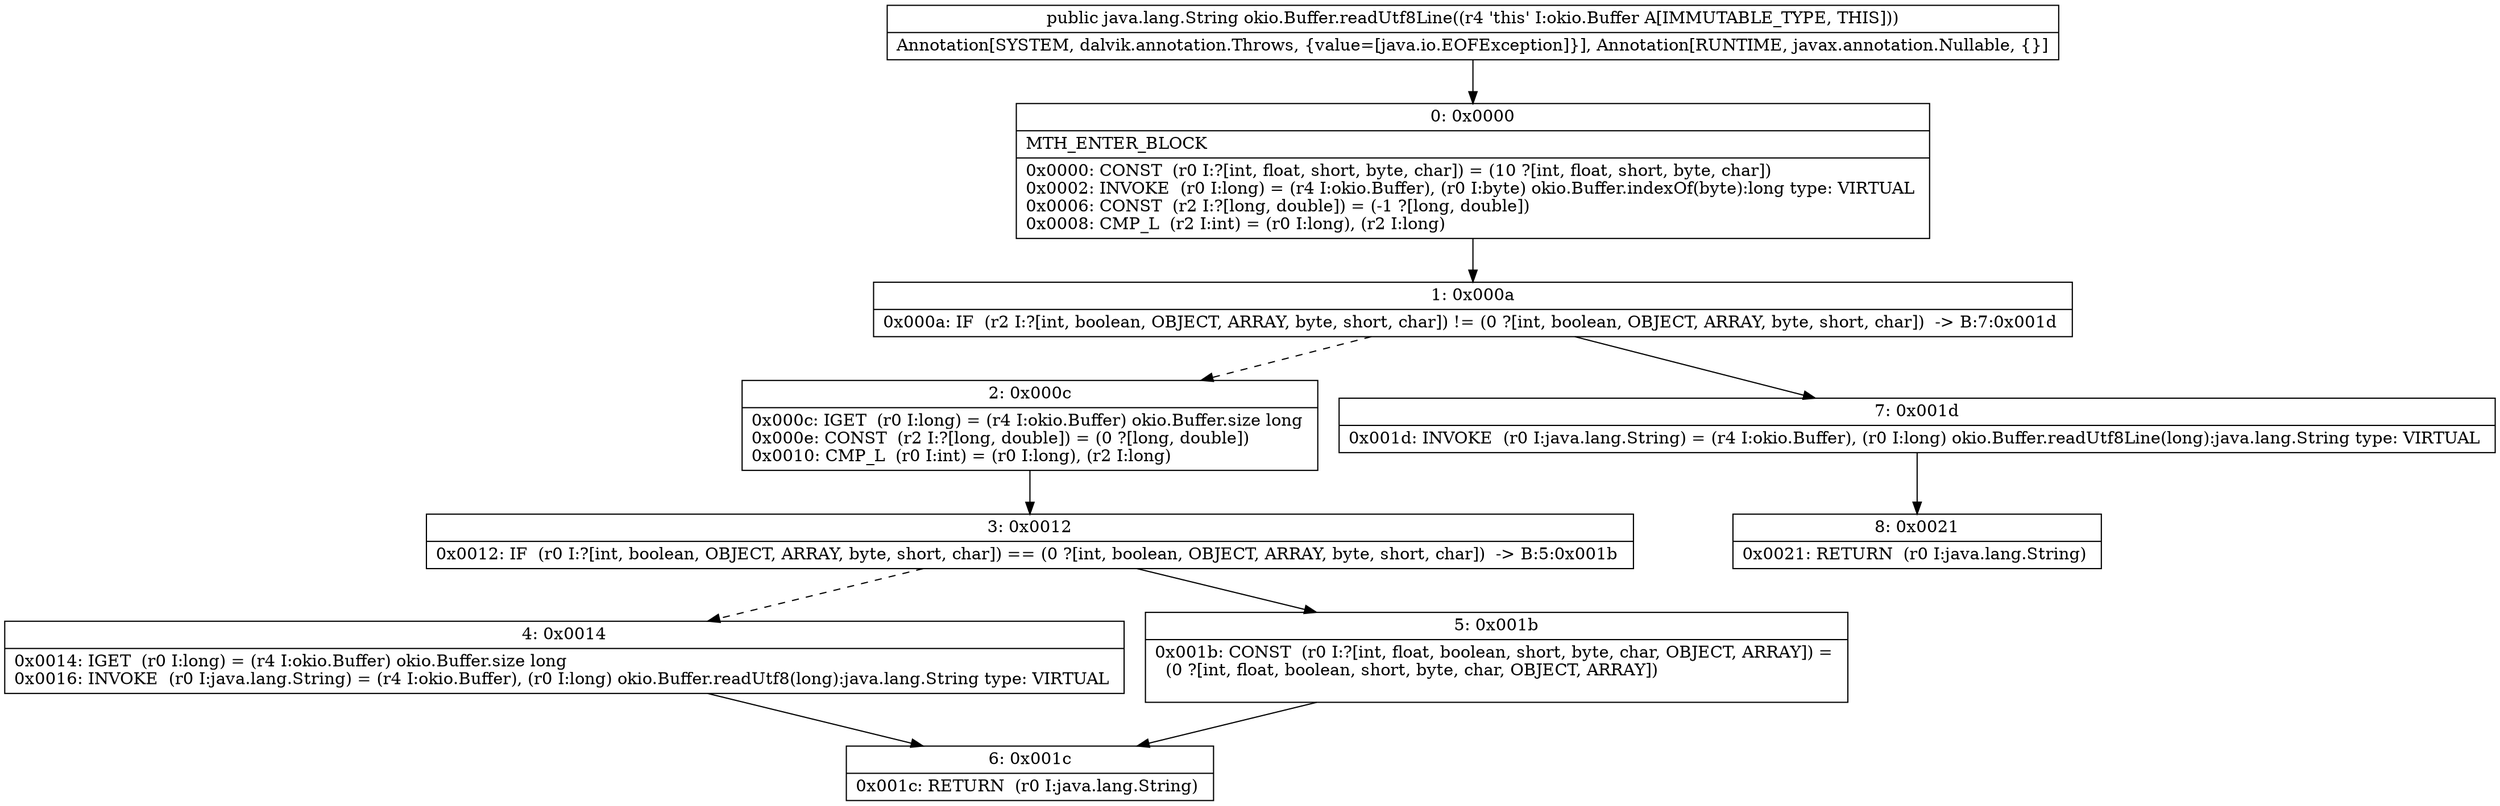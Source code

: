 digraph "CFG forokio.Buffer.readUtf8Line()Ljava\/lang\/String;" {
Node_0 [shape=record,label="{0\:\ 0x0000|MTH_ENTER_BLOCK\l|0x0000: CONST  (r0 I:?[int, float, short, byte, char]) = (10 ?[int, float, short, byte, char]) \l0x0002: INVOKE  (r0 I:long) = (r4 I:okio.Buffer), (r0 I:byte) okio.Buffer.indexOf(byte):long type: VIRTUAL \l0x0006: CONST  (r2 I:?[long, double]) = (\-1 ?[long, double]) \l0x0008: CMP_L  (r2 I:int) = (r0 I:long), (r2 I:long) \l}"];
Node_1 [shape=record,label="{1\:\ 0x000a|0x000a: IF  (r2 I:?[int, boolean, OBJECT, ARRAY, byte, short, char]) != (0 ?[int, boolean, OBJECT, ARRAY, byte, short, char])  \-\> B:7:0x001d \l}"];
Node_2 [shape=record,label="{2\:\ 0x000c|0x000c: IGET  (r0 I:long) = (r4 I:okio.Buffer) okio.Buffer.size long \l0x000e: CONST  (r2 I:?[long, double]) = (0 ?[long, double]) \l0x0010: CMP_L  (r0 I:int) = (r0 I:long), (r2 I:long) \l}"];
Node_3 [shape=record,label="{3\:\ 0x0012|0x0012: IF  (r0 I:?[int, boolean, OBJECT, ARRAY, byte, short, char]) == (0 ?[int, boolean, OBJECT, ARRAY, byte, short, char])  \-\> B:5:0x001b \l}"];
Node_4 [shape=record,label="{4\:\ 0x0014|0x0014: IGET  (r0 I:long) = (r4 I:okio.Buffer) okio.Buffer.size long \l0x0016: INVOKE  (r0 I:java.lang.String) = (r4 I:okio.Buffer), (r0 I:long) okio.Buffer.readUtf8(long):java.lang.String type: VIRTUAL \l}"];
Node_5 [shape=record,label="{5\:\ 0x001b|0x001b: CONST  (r0 I:?[int, float, boolean, short, byte, char, OBJECT, ARRAY]) = \l  (0 ?[int, float, boolean, short, byte, char, OBJECT, ARRAY])\l \l}"];
Node_6 [shape=record,label="{6\:\ 0x001c|0x001c: RETURN  (r0 I:java.lang.String) \l}"];
Node_7 [shape=record,label="{7\:\ 0x001d|0x001d: INVOKE  (r0 I:java.lang.String) = (r4 I:okio.Buffer), (r0 I:long) okio.Buffer.readUtf8Line(long):java.lang.String type: VIRTUAL \l}"];
Node_8 [shape=record,label="{8\:\ 0x0021|0x0021: RETURN  (r0 I:java.lang.String) \l}"];
MethodNode[shape=record,label="{public java.lang.String okio.Buffer.readUtf8Line((r4 'this' I:okio.Buffer A[IMMUTABLE_TYPE, THIS]))  | Annotation[SYSTEM, dalvik.annotation.Throws, \{value=[java.io.EOFException]\}], Annotation[RUNTIME, javax.annotation.Nullable, \{\}]\l}"];
MethodNode -> Node_0;
Node_0 -> Node_1;
Node_1 -> Node_2[style=dashed];
Node_1 -> Node_7;
Node_2 -> Node_3;
Node_3 -> Node_4[style=dashed];
Node_3 -> Node_5;
Node_4 -> Node_6;
Node_5 -> Node_6;
Node_7 -> Node_8;
}

